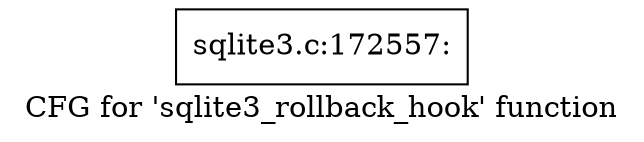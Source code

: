 digraph "CFG for 'sqlite3_rollback_hook' function" {
	label="CFG for 'sqlite3_rollback_hook' function";

	Node0x55c0f6a2d9e0 [shape=record,label="{sqlite3.c:172557:}"];
}
